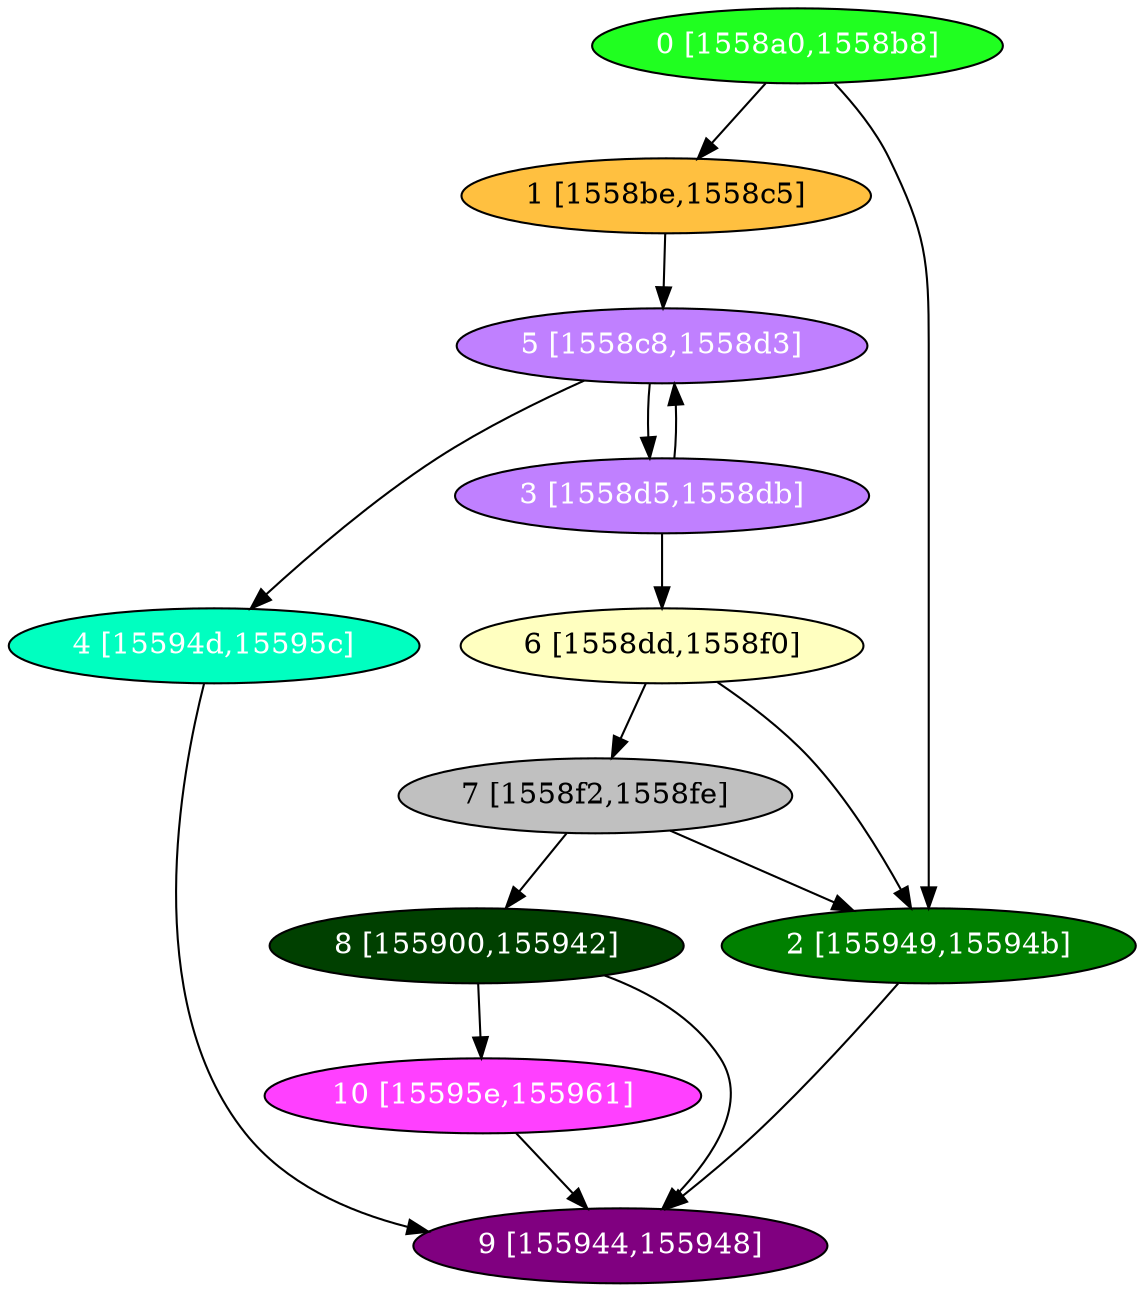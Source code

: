 diGraph libnss3{
	libnss3_0  [style=filled fillcolor="#20FF20" fontcolor="#ffffff" shape=oval label="0 [1558a0,1558b8]"]
	libnss3_1  [style=filled fillcolor="#FFC040" fontcolor="#000000" shape=oval label="1 [1558be,1558c5]"]
	libnss3_2  [style=filled fillcolor="#008000" fontcolor="#ffffff" shape=oval label="2 [155949,15594b]"]
	libnss3_3  [style=filled fillcolor="#C080FF" fontcolor="#ffffff" shape=oval label="3 [1558d5,1558db]"]
	libnss3_4  [style=filled fillcolor="#00FFC0" fontcolor="#ffffff" shape=oval label="4 [15594d,15595c]"]
	libnss3_5  [style=filled fillcolor="#C080FF" fontcolor="#ffffff" shape=oval label="5 [1558c8,1558d3]"]
	libnss3_6  [style=filled fillcolor="#FFFFC0" fontcolor="#000000" shape=oval label="6 [1558dd,1558f0]"]
	libnss3_7  [style=filled fillcolor="#C0C0C0" fontcolor="#000000" shape=oval label="7 [1558f2,1558fe]"]
	libnss3_8  [style=filled fillcolor="#004000" fontcolor="#ffffff" shape=oval label="8 [155900,155942]"]
	libnss3_9  [style=filled fillcolor="#800080" fontcolor="#ffffff" shape=oval label="9 [155944,155948]"]
	libnss3_a  [style=filled fillcolor="#FF40FF" fontcolor="#ffffff" shape=oval label="10 [15595e,155961]"]

	libnss3_0 -> libnss3_1
	libnss3_0 -> libnss3_2
	libnss3_1 -> libnss3_5
	libnss3_2 -> libnss3_9
	libnss3_3 -> libnss3_5
	libnss3_3 -> libnss3_6
	libnss3_4 -> libnss3_9
	libnss3_5 -> libnss3_3
	libnss3_5 -> libnss3_4
	libnss3_6 -> libnss3_2
	libnss3_6 -> libnss3_7
	libnss3_7 -> libnss3_2
	libnss3_7 -> libnss3_8
	libnss3_8 -> libnss3_9
	libnss3_8 -> libnss3_a
	libnss3_a -> libnss3_9
}